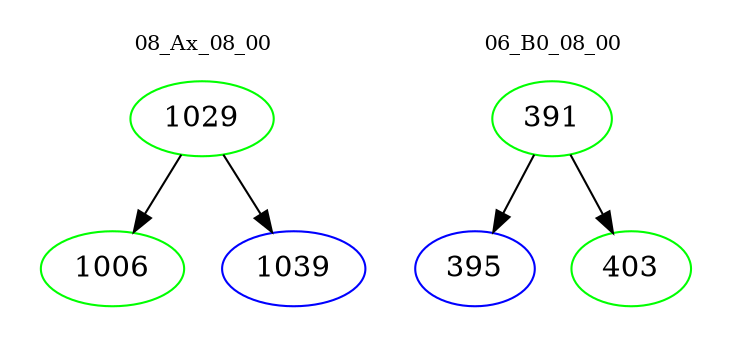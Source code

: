 digraph{
subgraph cluster_0 {
color = white
label = "08_Ax_08_00";
fontsize=10;
T0_1029 [label="1029", color="green"]
T0_1029 -> T0_1006 [color="black"]
T0_1006 [label="1006", color="green"]
T0_1029 -> T0_1039 [color="black"]
T0_1039 [label="1039", color="blue"]
}
subgraph cluster_1 {
color = white
label = "06_B0_08_00";
fontsize=10;
T1_391 [label="391", color="green"]
T1_391 -> T1_395 [color="black"]
T1_395 [label="395", color="blue"]
T1_391 -> T1_403 [color="black"]
T1_403 [label="403", color="green"]
}
}
